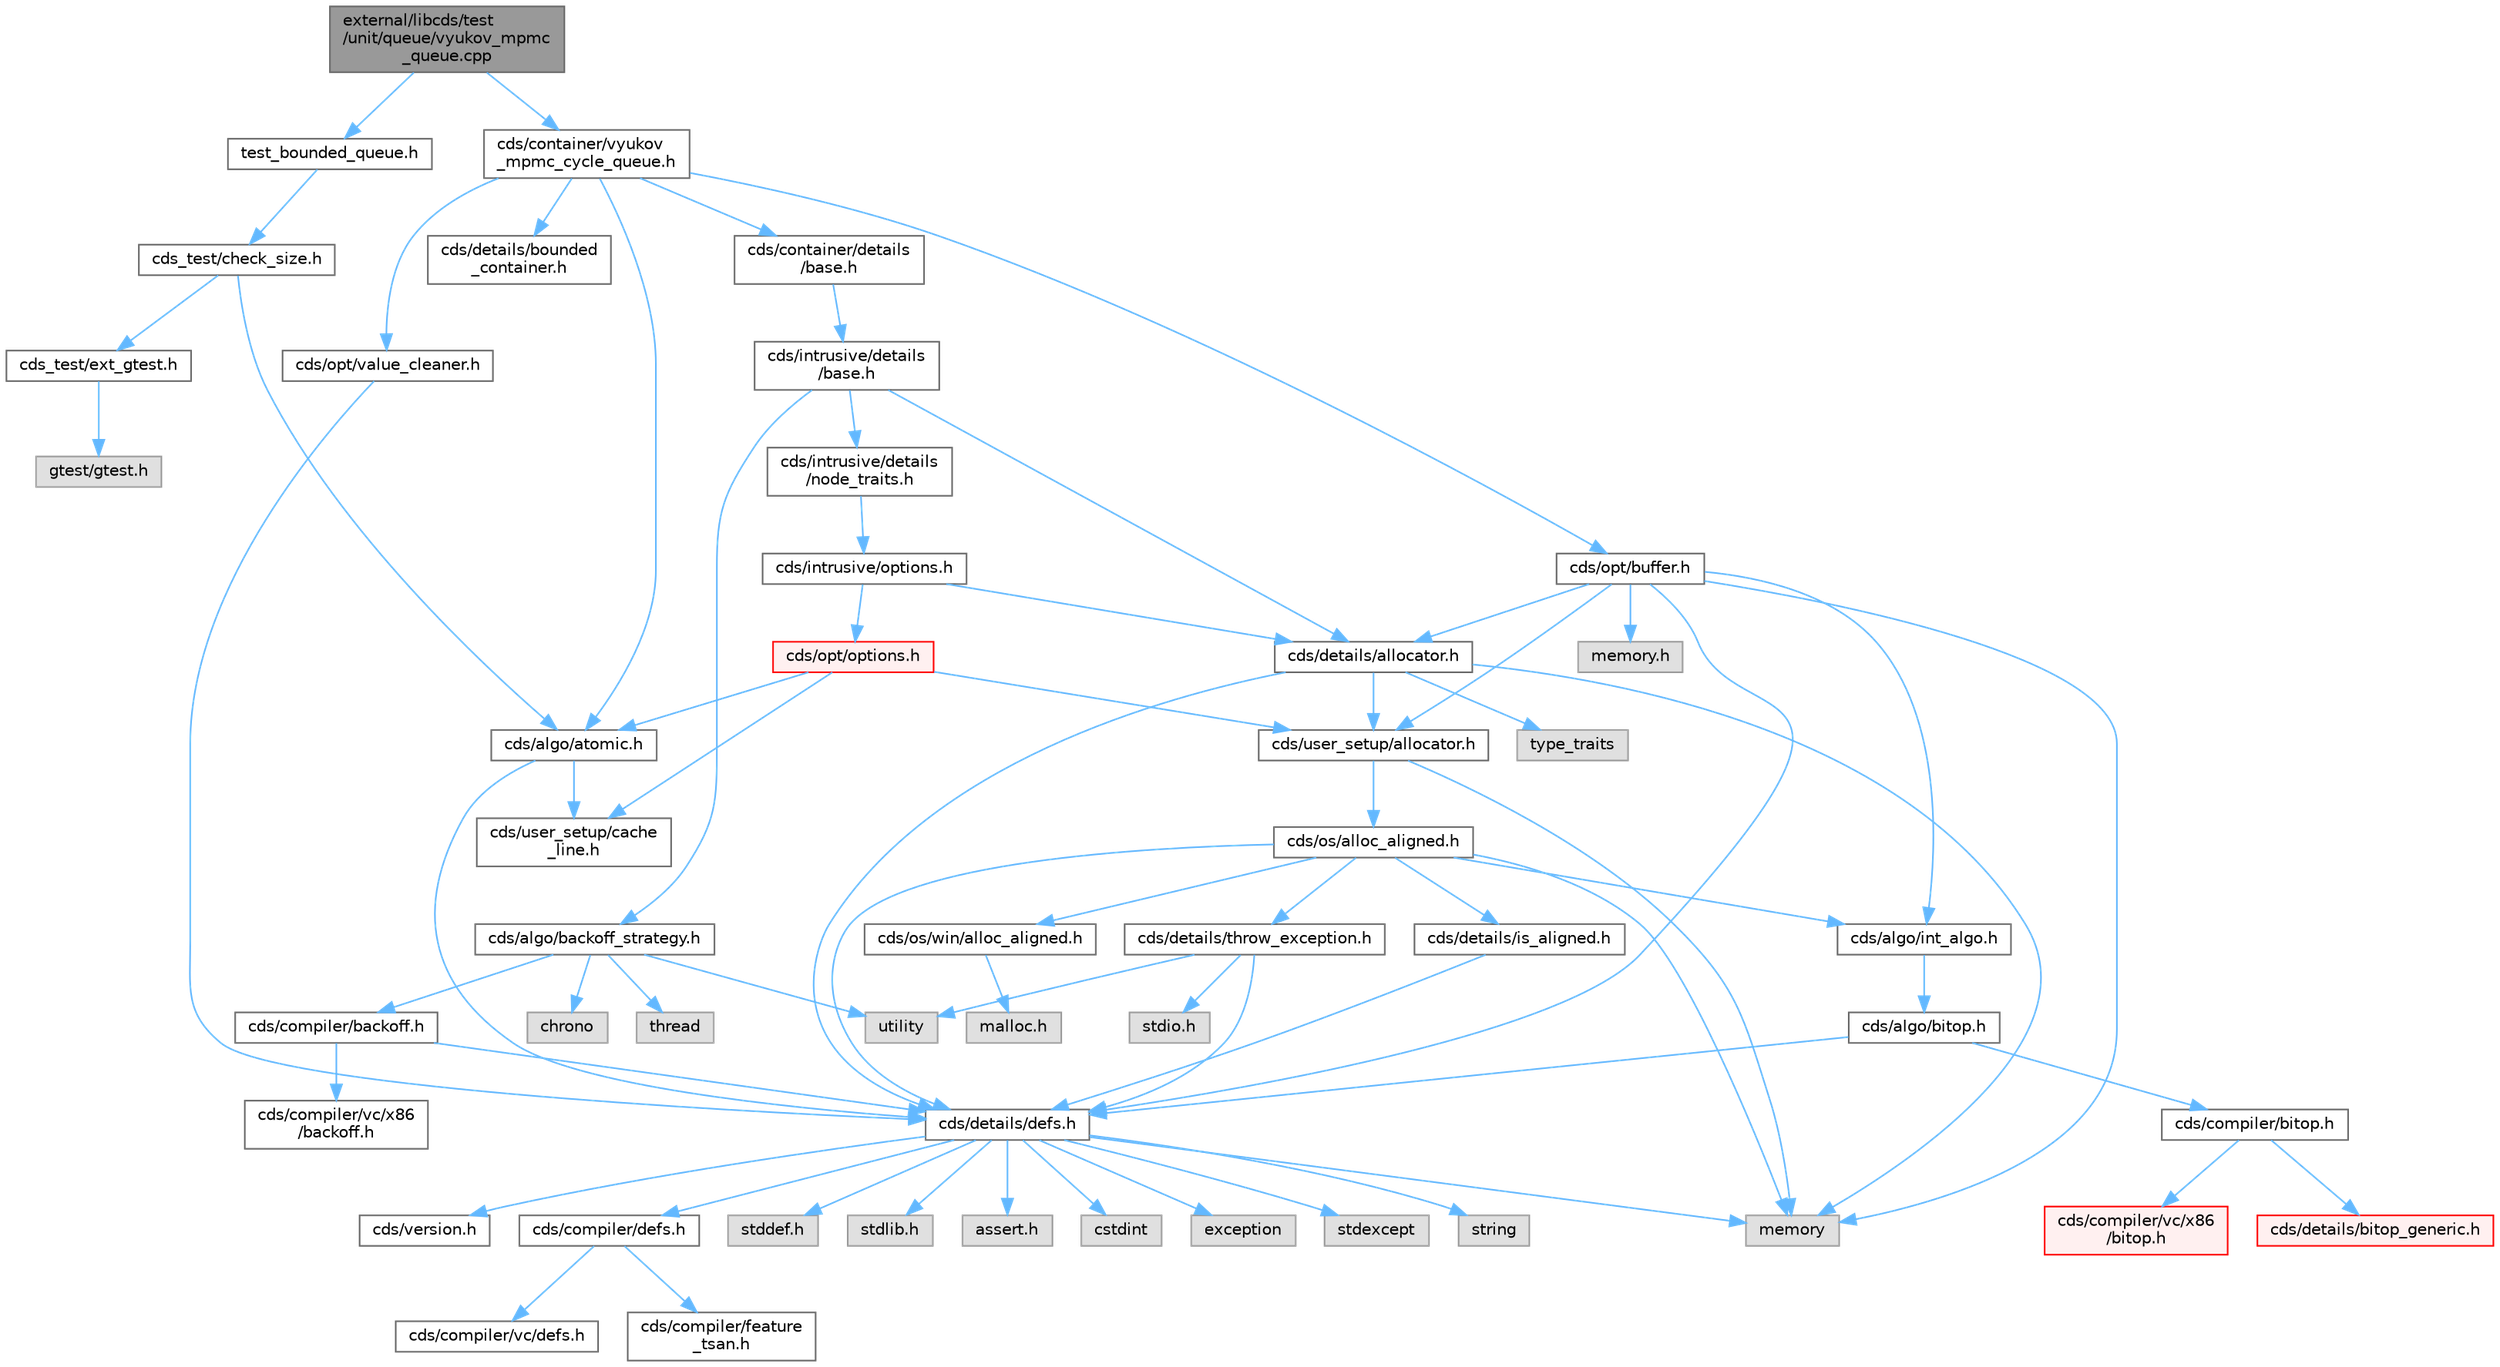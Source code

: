 digraph "external/libcds/test/unit/queue/vyukov_mpmc_queue.cpp"
{
 // LATEX_PDF_SIZE
  bgcolor="transparent";
  edge [fontname=Helvetica,fontsize=10,labelfontname=Helvetica,labelfontsize=10];
  node [fontname=Helvetica,fontsize=10,shape=box,height=0.2,width=0.4];
  Node1 [id="Node000001",label="external/libcds/test\l/unit/queue/vyukov_mpmc\l_queue.cpp",height=0.2,width=0.4,color="gray40", fillcolor="grey60", style="filled", fontcolor="black",tooltip=" "];
  Node1 -> Node2 [id="edge71_Node000001_Node000002",color="steelblue1",style="solid",tooltip=" "];
  Node2 [id="Node000002",label="test_bounded_queue.h",height=0.2,width=0.4,color="grey40", fillcolor="white", style="filled",URL="$test__bounded__queue_8h.html",tooltip=" "];
  Node2 -> Node3 [id="edge72_Node000002_Node000003",color="steelblue1",style="solid",tooltip=" "];
  Node3 [id="Node000003",label="cds_test/check_size.h",height=0.2,width=0.4,color="grey40", fillcolor="white", style="filled",URL="$check__size_8h.html",tooltip=" "];
  Node3 -> Node4 [id="edge73_Node000003_Node000004",color="steelblue1",style="solid",tooltip=" "];
  Node4 [id="Node000004",label="cds_test/ext_gtest.h",height=0.2,width=0.4,color="grey40", fillcolor="white", style="filled",URL="$ext__gtest_8h.html",tooltip=" "];
  Node4 -> Node5 [id="edge74_Node000004_Node000005",color="steelblue1",style="solid",tooltip=" "];
  Node5 [id="Node000005",label="gtest/gtest.h",height=0.2,width=0.4,color="grey60", fillcolor="#E0E0E0", style="filled",tooltip=" "];
  Node3 -> Node6 [id="edge75_Node000003_Node000006",color="steelblue1",style="solid",tooltip=" "];
  Node6 [id="Node000006",label="cds/algo/atomic.h",height=0.2,width=0.4,color="grey40", fillcolor="white", style="filled",URL="$external_2libcds_2cds_2algo_2atomic_8h.html",tooltip=" "];
  Node6 -> Node7 [id="edge76_Node000006_Node000007",color="steelblue1",style="solid",tooltip=" "];
  Node7 [id="Node000007",label="cds/details/defs.h",height=0.2,width=0.4,color="grey40", fillcolor="white", style="filled",URL="$details_2defs_8h.html",tooltip=" "];
  Node7 -> Node8 [id="edge77_Node000007_Node000008",color="steelblue1",style="solid",tooltip=" "];
  Node8 [id="Node000008",label="stddef.h",height=0.2,width=0.4,color="grey60", fillcolor="#E0E0E0", style="filled",tooltip=" "];
  Node7 -> Node9 [id="edge78_Node000007_Node000009",color="steelblue1",style="solid",tooltip=" "];
  Node9 [id="Node000009",label="stdlib.h",height=0.2,width=0.4,color="grey60", fillcolor="#E0E0E0", style="filled",tooltip=" "];
  Node7 -> Node10 [id="edge79_Node000007_Node000010",color="steelblue1",style="solid",tooltip=" "];
  Node10 [id="Node000010",label="assert.h",height=0.2,width=0.4,color="grey60", fillcolor="#E0E0E0", style="filled",tooltip=" "];
  Node7 -> Node11 [id="edge80_Node000007_Node000011",color="steelblue1",style="solid",tooltip=" "];
  Node11 [id="Node000011",label="cstdint",height=0.2,width=0.4,color="grey60", fillcolor="#E0E0E0", style="filled",tooltip=" "];
  Node7 -> Node12 [id="edge81_Node000007_Node000012",color="steelblue1",style="solid",tooltip=" "];
  Node12 [id="Node000012",label="exception",height=0.2,width=0.4,color="grey60", fillcolor="#E0E0E0", style="filled",tooltip=" "];
  Node7 -> Node13 [id="edge82_Node000007_Node000013",color="steelblue1",style="solid",tooltip=" "];
  Node13 [id="Node000013",label="stdexcept",height=0.2,width=0.4,color="grey60", fillcolor="#E0E0E0", style="filled",tooltip=" "];
  Node7 -> Node14 [id="edge83_Node000007_Node000014",color="steelblue1",style="solid",tooltip=" "];
  Node14 [id="Node000014",label="string",height=0.2,width=0.4,color="grey60", fillcolor="#E0E0E0", style="filled",tooltip=" "];
  Node7 -> Node15 [id="edge84_Node000007_Node000015",color="steelblue1",style="solid",tooltip=" "];
  Node15 [id="Node000015",label="memory",height=0.2,width=0.4,color="grey60", fillcolor="#E0E0E0", style="filled",tooltip=" "];
  Node7 -> Node16 [id="edge85_Node000007_Node000016",color="steelblue1",style="solid",tooltip=" "];
  Node16 [id="Node000016",label="cds/version.h",height=0.2,width=0.4,color="grey40", fillcolor="white", style="filled",URL="$external_2libcds_2cds_2version_8h.html",tooltip=" "];
  Node7 -> Node17 [id="edge86_Node000007_Node000017",color="steelblue1",style="solid",tooltip=" "];
  Node17 [id="Node000017",label="cds/compiler/defs.h",height=0.2,width=0.4,color="grey40", fillcolor="white", style="filled",URL="$compiler_2defs_8h.html",tooltip=" "];
  Node17 -> Node18 [id="edge87_Node000017_Node000018",color="steelblue1",style="solid",tooltip=" "];
  Node18 [id="Node000018",label="cds/compiler/vc/defs.h",height=0.2,width=0.4,color="grey40", fillcolor="white", style="filled",URL="$compiler_2vc_2defs_8h.html",tooltip=" "];
  Node17 -> Node19 [id="edge88_Node000017_Node000019",color="steelblue1",style="solid",tooltip=" "];
  Node19 [id="Node000019",label="cds/compiler/feature\l_tsan.h",height=0.2,width=0.4,color="grey40", fillcolor="white", style="filled",URL="$feature__tsan_8h.html",tooltip=" "];
  Node6 -> Node20 [id="edge89_Node000006_Node000020",color="steelblue1",style="solid",tooltip=" "];
  Node20 [id="Node000020",label="cds/user_setup/cache\l_line.h",height=0.2,width=0.4,color="grey40", fillcolor="white", style="filled",URL="$cache__line_8h.html",tooltip="Cache-line size definition"];
  Node1 -> Node21 [id="edge90_Node000001_Node000021",color="steelblue1",style="solid",tooltip=" "];
  Node21 [id="Node000021",label="cds/container/vyukov\l_mpmc_cycle_queue.h",height=0.2,width=0.4,color="grey40", fillcolor="white", style="filled",URL="$container_2vyukov__mpmc__cycle__queue_8h.html",tooltip=" "];
  Node21 -> Node22 [id="edge91_Node000021_Node000022",color="steelblue1",style="solid",tooltip=" "];
  Node22 [id="Node000022",label="cds/container/details\l/base.h",height=0.2,width=0.4,color="grey40", fillcolor="white", style="filled",URL="$external_2libcds_2cds_2container_2details_2base_8h.html",tooltip=" "];
  Node22 -> Node23 [id="edge92_Node000022_Node000023",color="steelblue1",style="solid",tooltip=" "];
  Node23 [id="Node000023",label="cds/intrusive/details\l/base.h",height=0.2,width=0.4,color="grey40", fillcolor="white", style="filled",URL="$external_2libcds_2cds_2intrusive_2details_2base_8h.html",tooltip=" "];
  Node23 -> Node24 [id="edge93_Node000023_Node000024",color="steelblue1",style="solid",tooltip=" "];
  Node24 [id="Node000024",label="cds/intrusive/details\l/node_traits.h",height=0.2,width=0.4,color="grey40", fillcolor="white", style="filled",URL="$node__traits_8h.html",tooltip=" "];
  Node24 -> Node25 [id="edge94_Node000024_Node000025",color="steelblue1",style="solid",tooltip=" "];
  Node25 [id="Node000025",label="cds/intrusive/options.h",height=0.2,width=0.4,color="grey40", fillcolor="white", style="filled",URL="$intrusive_2options_8h.html",tooltip=" "];
  Node25 -> Node26 [id="edge95_Node000025_Node000026",color="steelblue1",style="solid",tooltip=" "];
  Node26 [id="Node000026",label="cds/opt/options.h",height=0.2,width=0.4,color="red", fillcolor="#FFF0F0", style="filled",URL="$opt_2options_8h.html",tooltip=" "];
  Node26 -> Node29 [id="edge96_Node000026_Node000029",color="steelblue1",style="solid",tooltip=" "];
  Node29 [id="Node000029",label="cds/user_setup/allocator.h",height=0.2,width=0.4,color="grey40", fillcolor="white", style="filled",URL="$external_2libcds_2cds_2user__setup_2allocator_8h.html",tooltip="Default implementation of allocator classes."];
  Node29 -> Node15 [id="edge97_Node000029_Node000015",color="steelblue1",style="solid",tooltip=" "];
  Node29 -> Node30 [id="edge98_Node000029_Node000030",color="steelblue1",style="solid",tooltip=" "];
  Node30 [id="Node000030",label="cds/os/alloc_aligned.h",height=0.2,width=0.4,color="grey40", fillcolor="white", style="filled",URL="$alloc__aligned_8h.html",tooltip=" "];
  Node30 -> Node7 [id="edge99_Node000030_Node000007",color="steelblue1",style="solid",tooltip=" "];
  Node30 -> Node31 [id="edge100_Node000030_Node000031",color="steelblue1",style="solid",tooltip=" "];
  Node31 [id="Node000031",label="cds/os/win/alloc_aligned.h",height=0.2,width=0.4,color="grey40", fillcolor="white", style="filled",URL="$win_2alloc__aligned_8h.html",tooltip=" "];
  Node31 -> Node32 [id="edge101_Node000031_Node000032",color="steelblue1",style="solid",tooltip=" "];
  Node32 [id="Node000032",label="malloc.h",height=0.2,width=0.4,color="grey60", fillcolor="#E0E0E0", style="filled",tooltip=" "];
  Node30 -> Node15 [id="edge102_Node000030_Node000015",color="steelblue1",style="solid",tooltip=" "];
  Node30 -> Node33 [id="edge103_Node000030_Node000033",color="steelblue1",style="solid",tooltip=" "];
  Node33 [id="Node000033",label="cds/details/is_aligned.h",height=0.2,width=0.4,color="grey40", fillcolor="white", style="filled",URL="$is__aligned_8h.html",tooltip=" "];
  Node33 -> Node7 [id="edge104_Node000033_Node000007",color="steelblue1",style="solid",tooltip=" "];
  Node30 -> Node34 [id="edge105_Node000030_Node000034",color="steelblue1",style="solid",tooltip=" "];
  Node34 [id="Node000034",label="cds/algo/int_algo.h",height=0.2,width=0.4,color="grey40", fillcolor="white", style="filled",URL="$int__algo_8h.html",tooltip=" "];
  Node34 -> Node35 [id="edge106_Node000034_Node000035",color="steelblue1",style="solid",tooltip=" "];
  Node35 [id="Node000035",label="cds/algo/bitop.h",height=0.2,width=0.4,color="grey40", fillcolor="white", style="filled",URL="$algo_2bitop_8h.html",tooltip=" "];
  Node35 -> Node7 [id="edge107_Node000035_Node000007",color="steelblue1",style="solid",tooltip=" "];
  Node35 -> Node36 [id="edge108_Node000035_Node000036",color="steelblue1",style="solid",tooltip=" "];
  Node36 [id="Node000036",label="cds/compiler/bitop.h",height=0.2,width=0.4,color="grey40", fillcolor="white", style="filled",URL="$compiler_2bitop_8h.html",tooltip=" "];
  Node36 -> Node37 [id="edge109_Node000036_Node000037",color="steelblue1",style="solid",tooltip=" "];
  Node37 [id="Node000037",label="cds/compiler/vc/x86\l/bitop.h",height=0.2,width=0.4,color="red", fillcolor="#FFF0F0", style="filled",URL="$compiler_2vc_2x86_2bitop_8h.html",tooltip=" "];
  Node36 -> Node40 [id="edge110_Node000036_Node000040",color="steelblue1",style="solid",tooltip=" "];
  Node40 [id="Node000040",label="cds/details/bitop_generic.h",height=0.2,width=0.4,color="red", fillcolor="#FFF0F0", style="filled",URL="$bitop__generic_8h.html",tooltip=" "];
  Node30 -> Node41 [id="edge111_Node000030_Node000041",color="steelblue1",style="solid",tooltip=" "];
  Node41 [id="Node000041",label="cds/details/throw_exception.h",height=0.2,width=0.4,color="grey40", fillcolor="white", style="filled",URL="$throw__exception_8h.html",tooltip=" "];
  Node41 -> Node7 [id="edge112_Node000041_Node000007",color="steelblue1",style="solid",tooltip=" "];
  Node41 -> Node42 [id="edge113_Node000041_Node000042",color="steelblue1",style="solid",tooltip=" "];
  Node42 [id="Node000042",label="stdio.h",height=0.2,width=0.4,color="grey60", fillcolor="#E0E0E0", style="filled",tooltip=" "];
  Node41 -> Node43 [id="edge114_Node000041_Node000043",color="steelblue1",style="solid",tooltip=" "];
  Node43 [id="Node000043",label="utility",height=0.2,width=0.4,color="grey60", fillcolor="#E0E0E0", style="filled",tooltip=" "];
  Node26 -> Node20 [id="edge115_Node000026_Node000020",color="steelblue1",style="solid",tooltip=" "];
  Node26 -> Node6 [id="edge116_Node000026_Node000006",color="steelblue1",style="solid",tooltip=" "];
  Node25 -> Node44 [id="edge117_Node000025_Node000044",color="steelblue1",style="solid",tooltip=" "];
  Node44 [id="Node000044",label="cds/details/allocator.h",height=0.2,width=0.4,color="grey40", fillcolor="white", style="filled",URL="$external_2libcds_2cds_2details_2allocator_8h.html",tooltip=" "];
  Node44 -> Node45 [id="edge118_Node000044_Node000045",color="steelblue1",style="solid",tooltip=" "];
  Node45 [id="Node000045",label="type_traits",height=0.2,width=0.4,color="grey60", fillcolor="#E0E0E0", style="filled",tooltip=" "];
  Node44 -> Node15 [id="edge119_Node000044_Node000015",color="steelblue1",style="solid",tooltip=" "];
  Node44 -> Node7 [id="edge120_Node000044_Node000007",color="steelblue1",style="solid",tooltip=" "];
  Node44 -> Node29 [id="edge121_Node000044_Node000029",color="steelblue1",style="solid",tooltip=" "];
  Node23 -> Node44 [id="edge122_Node000023_Node000044",color="steelblue1",style="solid",tooltip=" "];
  Node23 -> Node46 [id="edge123_Node000023_Node000046",color="steelblue1",style="solid",tooltip=" "];
  Node46 [id="Node000046",label="cds/algo/backoff_strategy.h",height=0.2,width=0.4,color="grey40", fillcolor="white", style="filled",URL="$backoff__strategy_8h.html",tooltip=" "];
  Node46 -> Node43 [id="edge124_Node000046_Node000043",color="steelblue1",style="solid",tooltip=" "];
  Node46 -> Node39 [id="edge125_Node000046_Node000039",color="steelblue1",style="solid",tooltip=" "];
  Node39 [id="Node000039",label="thread",height=0.2,width=0.4,color="grey60", fillcolor="#E0E0E0", style="filled",tooltip=" "];
  Node46 -> Node47 [id="edge126_Node000046_Node000047",color="steelblue1",style="solid",tooltip=" "];
  Node47 [id="Node000047",label="chrono",height=0.2,width=0.4,color="grey60", fillcolor="#E0E0E0", style="filled",tooltip=" "];
  Node46 -> Node48 [id="edge127_Node000046_Node000048",color="steelblue1",style="solid",tooltip=" "];
  Node48 [id="Node000048",label="cds/compiler/backoff.h",height=0.2,width=0.4,color="grey40", fillcolor="white", style="filled",URL="$backoff_8h.html",tooltip=" "];
  Node48 -> Node7 [id="edge128_Node000048_Node000007",color="steelblue1",style="solid",tooltip=" "];
  Node48 -> Node49 [id="edge129_Node000048_Node000049",color="steelblue1",style="solid",tooltip=" "];
  Node49 [id="Node000049",label="cds/compiler/vc/x86\l/backoff.h",height=0.2,width=0.4,color="grey40", fillcolor="white", style="filled",URL="$vc_2x86_2backoff_8h.html",tooltip=" "];
  Node21 -> Node50 [id="edge130_Node000021_Node000050",color="steelblue1",style="solid",tooltip=" "];
  Node50 [id="Node000050",label="cds/opt/buffer.h",height=0.2,width=0.4,color="grey40", fillcolor="white", style="filled",URL="$external_2libcds_2cds_2opt_2buffer_8h.html",tooltip=" "];
  Node50 -> Node51 [id="edge131_Node000050_Node000051",color="steelblue1",style="solid",tooltip=" "];
  Node51 [id="Node000051",label="memory.h",height=0.2,width=0.4,color="grey60", fillcolor="#E0E0E0", style="filled",tooltip=" "];
  Node50 -> Node7 [id="edge132_Node000050_Node000007",color="steelblue1",style="solid",tooltip=" "];
  Node50 -> Node29 [id="edge133_Node000050_Node000029",color="steelblue1",style="solid",tooltip=" "];
  Node50 -> Node44 [id="edge134_Node000050_Node000044",color="steelblue1",style="solid",tooltip=" "];
  Node50 -> Node34 [id="edge135_Node000050_Node000034",color="steelblue1",style="solid",tooltip=" "];
  Node50 -> Node15 [id="edge136_Node000050_Node000015",color="steelblue1",style="solid",tooltip=" "];
  Node21 -> Node52 [id="edge137_Node000021_Node000052",color="steelblue1",style="solid",tooltip=" "];
  Node52 [id="Node000052",label="cds/opt/value_cleaner.h",height=0.2,width=0.4,color="grey40", fillcolor="white", style="filled",URL="$value__cleaner_8h.html",tooltip=" "];
  Node52 -> Node7 [id="edge138_Node000052_Node000007",color="steelblue1",style="solid",tooltip=" "];
  Node21 -> Node6 [id="edge139_Node000021_Node000006",color="steelblue1",style="solid",tooltip=" "];
  Node21 -> Node53 [id="edge140_Node000021_Node000053",color="steelblue1",style="solid",tooltip=" "];
  Node53 [id="Node000053",label="cds/details/bounded\l_container.h",height=0.2,width=0.4,color="grey40", fillcolor="white", style="filled",URL="$bounded__container_8h.html",tooltip=" "];
}
